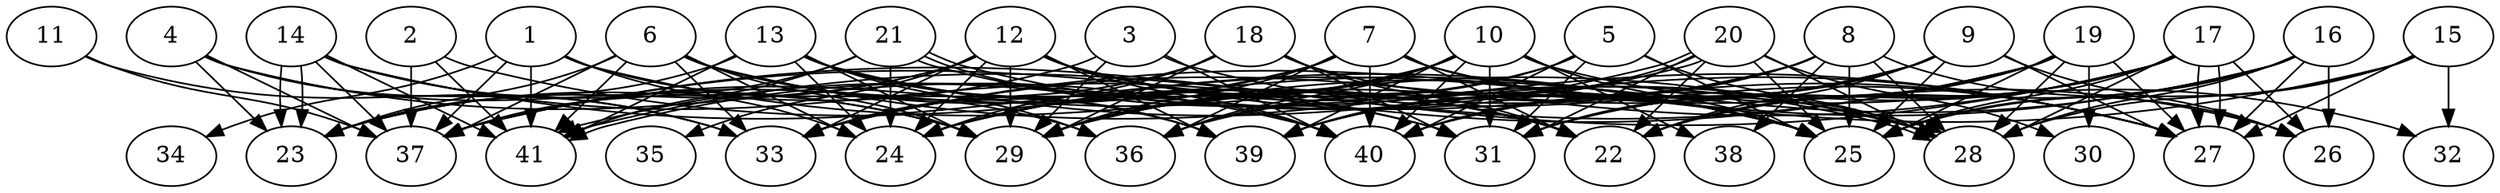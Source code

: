 // DAG (tier=3-complex, mode=compute, n=41, ccr=0.485, fat=0.832, density=0.653, regular=0.283, jump=0.333, mindata=1048576, maxdata=16777216)
// DAG automatically generated by daggen at Sun Aug 24 16:33:35 2025
// /home/ermia/Project/Environments/daggen/bin/daggen --dot --ccr 0.485 --fat 0.832 --regular 0.283 --density 0.653 --jump 0.333 --mindata 1048576 --maxdata 16777216 -n 41 
digraph G {
  1 [size="4819132834874879", alpha="0.02", expect_size="2409566417437439"]
  1 -> 24 [size ="248340386152448"]
  1 -> 28 [size ="248340386152448"]
  1 -> 34 [size ="248340386152448"]
  1 -> 36 [size ="248340386152448"]
  1 -> 37 [size ="248340386152448"]
  1 -> 41 [size ="248340386152448"]
  2 [size="1245443554869174528", alpha="0.12", expect_size="622721777434587264"]
  2 -> 25 [size ="589366183329792"]
  2 -> 37 [size ="589366183329792"]
  2 -> 41 [size ="589366183329792"]
  3 [size="43112550674666704", alpha="0.04", expect_size="21556275337333352"]
  3 -> 23 [size ="60115524780032"]
  3 -> 27 [size ="60115524780032"]
  3 -> 29 [size ="60115524780032"]
  3 -> 40 [size ="60115524780032"]
  4 [size="314113648231733248", alpha="0.15", expect_size="157056824115866624"]
  4 -> 23 [size ="343919581724672"]
  4 -> 29 [size ="343919581724672"]
  4 -> 33 [size ="343919581724672"]
  4 -> 37 [size ="343919581724672"]
  4 -> 40 [size ="343919581724672"]
  5 [size="2047702250234904", alpha="0.18", expect_size="1023851125117452"]
  5 -> 25 [size ="95325129801728"]
  5 -> 28 [size ="95325129801728"]
  5 -> 29 [size ="95325129801728"]
  5 -> 31 [size ="95325129801728"]
  5 -> 36 [size ="95325129801728"]
  5 -> 40 [size ="95325129801728"]
  6 [size="6391968876051290", alpha="0.18", expect_size="3195984438025645"]
  6 -> 22 [size ="349744966664192"]
  6 -> 23 [size ="349744966664192"]
  6 -> 24 [size ="349744966664192"]
  6 -> 27 [size ="349744966664192"]
  6 -> 29 [size ="349744966664192"]
  6 -> 31 [size ="349744966664192"]
  6 -> 33 [size ="349744966664192"]
  6 -> 37 [size ="349744966664192"]
  6 -> 39 [size ="349744966664192"]
  6 -> 41 [size ="349744966664192"]
  7 [size="42613286322825068544", alpha="0.12", expect_size="21306643161412534272"]
  7 -> 22 [size ="97600791379968"]
  7 -> 26 [size ="97600791379968"]
  7 -> 28 [size ="97600791379968"]
  7 -> 29 [size ="97600791379968"]
  7 -> 33 [size ="97600791379968"]
  7 -> 36 [size ="97600791379968"]
  7 -> 37 [size ="97600791379968"]
  7 -> 40 [size ="97600791379968"]
  8 [size="1342112447090709757952", alpha="0.18", expect_size="671056223545354878976"]
  8 -> 24 [size ="973380383670272"]
  8 -> 25 [size ="973380383670272"]
  8 -> 26 [size ="973380383670272"]
  8 -> 28 [size ="973380383670272"]
  8 -> 29 [size ="973380383670272"]
  8 -> 38 [size ="973380383670272"]
  8 -> 39 [size ="973380383670272"]
  8 -> 40 [size ="973380383670272"]
  9 [size="730437688750331", alpha="0.10", expect_size="365218844375165"]
  9 -> 22 [size ="11483165491200"]
  9 -> 25 [size ="11483165491200"]
  9 -> 26 [size ="11483165491200"]
  9 -> 27 [size ="11483165491200"]
  9 -> 29 [size ="11483165491200"]
  9 -> 31 [size ="11483165491200"]
  9 -> 36 [size ="11483165491200"]
  9 -> 39 [size ="11483165491200"]
  9 -> 40 [size ="11483165491200"]
  10 [size="1550944712212491534336", alpha="0.16", expect_size="775472356106245767168"]
  10 -> 24 [size ="1071899819900928"]
  10 -> 25 [size ="1071899819900928"]
  10 -> 29 [size ="1071899819900928"]
  10 -> 31 [size ="1071899819900928"]
  10 -> 32 [size ="1071899819900928"]
  10 -> 36 [size ="1071899819900928"]
  10 -> 37 [size ="1071899819900928"]
  10 -> 38 [size ="1071899819900928"]
  10 -> 39 [size ="1071899819900928"]
  10 -> 40 [size ="1071899819900928"]
  11 [size="16112428192706138", alpha="0.15", expect_size="8056214096353069"]
  11 -> 33 [size ="407643071971328"]
  11 -> 37 [size ="407643071971328"]
  12 [size="2496582257786084352", alpha="0.19", expect_size="1248291128893042176"]
  12 -> 22 [size ="1419420119334912"]
  12 -> 23 [size ="1419420119334912"]
  12 -> 24 [size ="1419420119334912"]
  12 -> 25 [size ="1419420119334912"]
  12 -> 27 [size ="1419420119334912"]
  12 -> 29 [size ="1419420119334912"]
  12 -> 33 [size ="1419420119334912"]
  12 -> 35 [size ="1419420119334912"]
  12 -> 39 [size ="1419420119334912"]
  12 -> 40 [size ="1419420119334912"]
  13 [size="49153565824153912", alpha="0.02", expect_size="24576782912076956"]
  13 -> 22 [size ="1357049954828288"]
  13 -> 23 [size ="1357049954828288"]
  13 -> 24 [size ="1357049954828288"]
  13 -> 27 [size ="1357049954828288"]
  13 -> 29 [size ="1357049954828288"]
  13 -> 36 [size ="1357049954828288"]
  13 -> 39 [size ="1357049954828288"]
  13 -> 41 [size ="1357049954828288"]
  14 [size="2994529350196978176", alpha="0.17", expect_size="1497264675098489088"]
  14 -> 23 [size ="1125465049792512"]
  14 -> 23 [size ="1125465049792512"]
  14 -> 25 [size ="1125465049792512"]
  14 -> 29 [size ="1125465049792512"]
  14 -> 31 [size ="1125465049792512"]
  14 -> 37 [size ="1125465049792512"]
  14 -> 41 [size ="1125465049792512"]
  15 [size="2229343497572851712", alpha="0.10", expect_size="1114671748786425856"]
  15 -> 25 [size ="1763948110020608"]
  15 -> 27 [size ="1763948110020608"]
  15 -> 28 [size ="1763948110020608"]
  15 -> 32 [size ="1763948110020608"]
  15 -> 33 [size ="1763948110020608"]
  16 [size="121812783531869184", alpha="0.03", expect_size="60906391765934592"]
  16 -> 22 [size ="81815175954432"]
  16 -> 24 [size ="81815175954432"]
  16 -> 25 [size ="81815175954432"]
  16 -> 26 [size ="81815175954432"]
  16 -> 27 [size ="81815175954432"]
  16 -> 28 [size ="81815175954432"]
  16 -> 29 [size ="81815175954432"]
  17 [size="585767809221461540864", alpha="0.03", expect_size="292883904610730770432"]
  17 -> 22 [size ="560067434774528"]
  17 -> 25 [size ="560067434774528"]
  17 -> 26 [size ="560067434774528"]
  17 -> 27 [size ="560067434774528"]
  17 -> 27 [size ="560067434774528"]
  17 -> 28 [size ="560067434774528"]
  17 -> 31 [size ="560067434774528"]
  17 -> 33 [size ="560067434774528"]
  17 -> 37 [size ="560067434774528"]
  17 -> 40 [size ="560067434774528"]
  18 [size="1639852697360588079104", alpha="0.01", expect_size="819926348680294039552"]
  18 -> 22 [size ="1112482563227648"]
  18 -> 24 [size ="1112482563227648"]
  18 -> 25 [size ="1112482563227648"]
  18 -> 29 [size ="1112482563227648"]
  18 -> 31 [size ="1112482563227648"]
  18 -> 33 [size ="1112482563227648"]
  19 [size="13924767900211878", alpha="0.01", expect_size="6962383950105939"]
  19 -> 22 [size ="245427861454848"]
  19 -> 25 [size ="245427861454848"]
  19 -> 27 [size ="245427861454848"]
  19 -> 28 [size ="245427861454848"]
  19 -> 30 [size ="245427861454848"]
  19 -> 31 [size ="245427861454848"]
  19 -> 37 [size ="245427861454848"]
  19 -> 41 [size ="245427861454848"]
  20 [size="9901807150849166", alpha="0.03", expect_size="4950903575424583"]
  20 -> 22 [size ="414454621667328"]
  20 -> 25 [size ="414454621667328"]
  20 -> 28 [size ="414454621667328"]
  20 -> 30 [size ="414454621667328"]
  20 -> 31 [size ="414454621667328"]
  20 -> 39 [size ="414454621667328"]
  20 -> 41 [size ="414454621667328"]
  20 -> 41 [size ="414454621667328"]
  21 [size="77169036062839936", alpha="0.10", expect_size="38584518031419968"]
  21 -> 24 [size ="1444628431634432"]
  21 -> 28 [size ="1444628431634432"]
  21 -> 28 [size ="1444628431634432"]
  21 -> 37 [size ="1444628431634432"]
  21 -> 40 [size ="1444628431634432"]
  21 -> 41 [size ="1444628431634432"]
  22 [size="1613509052203989467136", alpha="0.11", expect_size="806754526101994733568"]
  23 [size="48022984097568552", alpha="0.15", expect_size="24011492048784276"]
  24 [size="239804173333997056", alpha="0.13", expect_size="119902086666998528"]
  25 [size="4153678171056015147008", alpha="0.13", expect_size="2076839085528007573504"]
  26 [size="155729208135947124736", alpha="0.11", expect_size="77864604067973562368"]
  27 [size="1473321101775835136", alpha="0.20", expect_size="736660550887917568"]
  28 [size="3034055629694488064", alpha="0.12", expect_size="1517027814847244032"]
  29 [size="15287355505142280", alpha="0.02", expect_size="7643677752571140"]
  30 [size="1634585282458273792", alpha="0.07", expect_size="817292641229136896"]
  31 [size="3335949853886426", alpha="0.07", expect_size="1667974926943213"]
  32 [size="1864829367048097", alpha="0.04", expect_size="932414683524048"]
  33 [size="44834183926000264", alpha="0.17", expect_size="22417091963000132"]
  34 [size="1264286883110338048", alpha="0.02", expect_size="632143441555169024"]
  35 [size="8423517282654748672", alpha="0.17", expect_size="4211758641327374336"]
  36 [size="23158844295754060", alpha="0.02", expect_size="11579422147877030"]
  37 [size="1377555077976821858304", alpha="0.07", expect_size="688777538988410929152"]
  38 [size="106778368729629856", alpha="0.00", expect_size="53389184364814928"]
  39 [size="2437660176467969024", alpha="0.18", expect_size="1218830088233984512"]
  40 [size="2074324056711055872", alpha="0.08", expect_size="1037162028355527936"]
  41 [size="244837447345625952", alpha="0.14", expect_size="122418723672812976"]
}